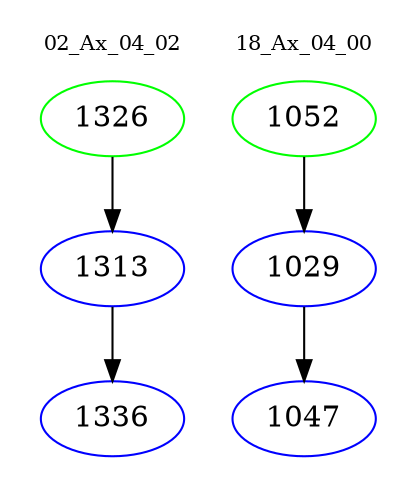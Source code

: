 digraph{
subgraph cluster_0 {
color = white
label = "02_Ax_04_02";
fontsize=10;
T0_1326 [label="1326", color="green"]
T0_1326 -> T0_1313 [color="black"]
T0_1313 [label="1313", color="blue"]
T0_1313 -> T0_1336 [color="black"]
T0_1336 [label="1336", color="blue"]
}
subgraph cluster_1 {
color = white
label = "18_Ax_04_00";
fontsize=10;
T1_1052 [label="1052", color="green"]
T1_1052 -> T1_1029 [color="black"]
T1_1029 [label="1029", color="blue"]
T1_1029 -> T1_1047 [color="black"]
T1_1047 [label="1047", color="blue"]
}
}
